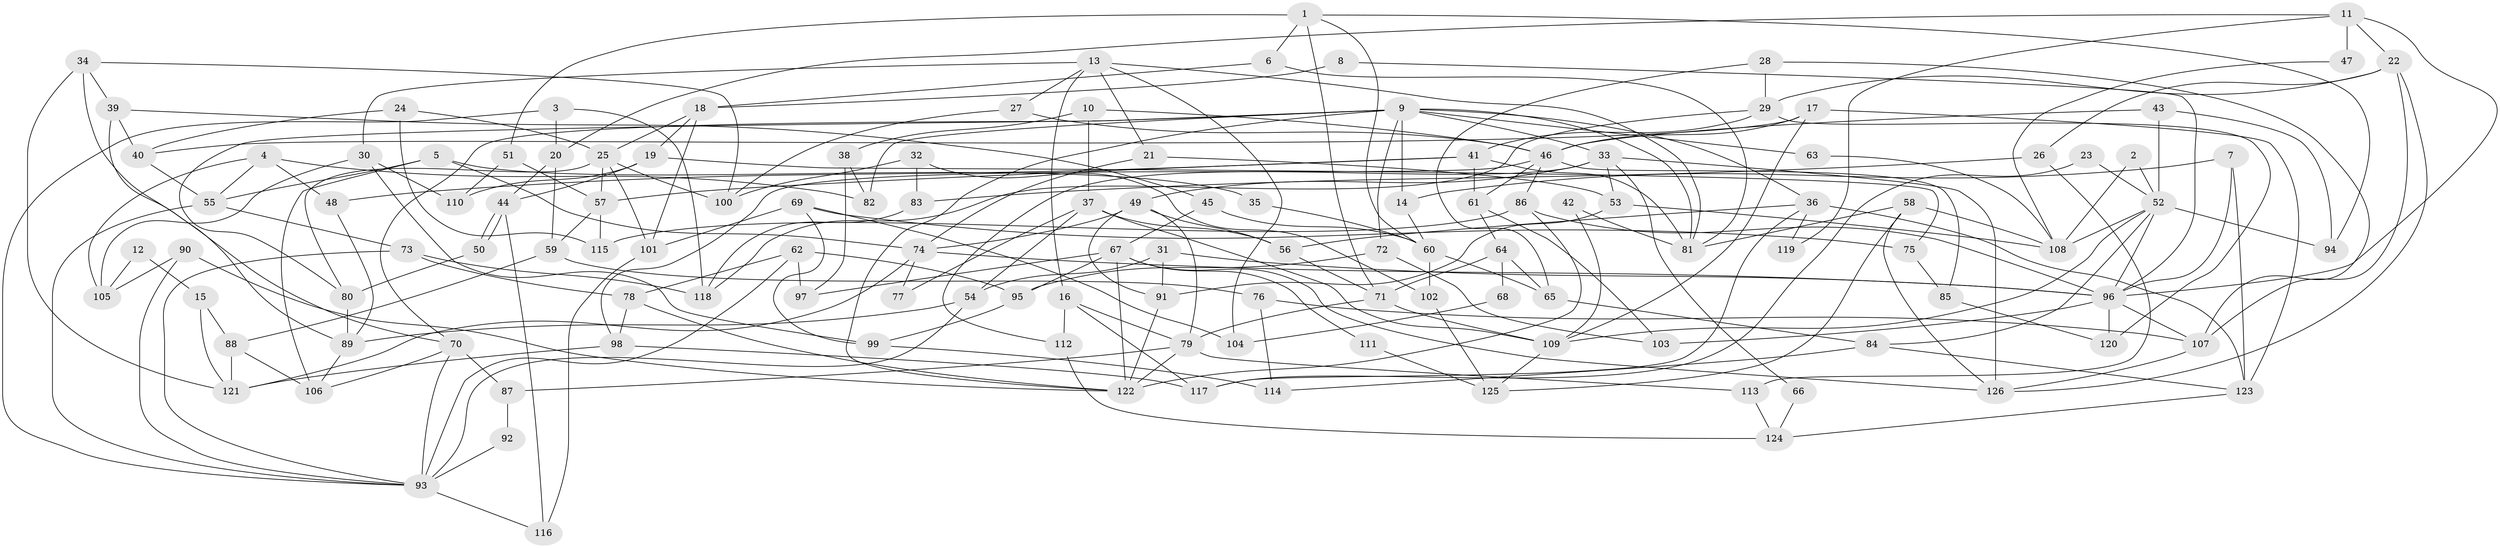 // Generated by graph-tools (version 1.1) at 2025/11/02/27/25 16:11:22]
// undirected, 126 vertices, 252 edges
graph export_dot {
graph [start="1"]
  node [color=gray90,style=filled];
  1;
  2;
  3;
  4;
  5;
  6;
  7;
  8;
  9;
  10;
  11;
  12;
  13;
  14;
  15;
  16;
  17;
  18;
  19;
  20;
  21;
  22;
  23;
  24;
  25;
  26;
  27;
  28;
  29;
  30;
  31;
  32;
  33;
  34;
  35;
  36;
  37;
  38;
  39;
  40;
  41;
  42;
  43;
  44;
  45;
  46;
  47;
  48;
  49;
  50;
  51;
  52;
  53;
  54;
  55;
  56;
  57;
  58;
  59;
  60;
  61;
  62;
  63;
  64;
  65;
  66;
  67;
  68;
  69;
  70;
  71;
  72;
  73;
  74;
  75;
  76;
  77;
  78;
  79;
  80;
  81;
  82;
  83;
  84;
  85;
  86;
  87;
  88;
  89;
  90;
  91;
  92;
  93;
  94;
  95;
  96;
  97;
  98;
  99;
  100;
  101;
  102;
  103;
  104;
  105;
  106;
  107;
  108;
  109;
  110;
  111;
  112;
  113;
  114;
  115;
  116;
  117;
  118;
  119;
  120;
  121;
  122;
  123;
  124;
  125;
  126;
  1 -- 94;
  1 -- 71;
  1 -- 6;
  1 -- 51;
  1 -- 60;
  2 -- 108;
  2 -- 52;
  3 -- 118;
  3 -- 93;
  3 -- 20;
  4 -- 55;
  4 -- 48;
  4 -- 82;
  4 -- 105;
  5 -- 55;
  5 -- 106;
  5 -- 35;
  5 -- 74;
  6 -- 81;
  6 -- 18;
  7 -- 14;
  7 -- 96;
  7 -- 123;
  8 -- 96;
  8 -- 18;
  9 -- 122;
  9 -- 70;
  9 -- 14;
  9 -- 33;
  9 -- 36;
  9 -- 63;
  9 -- 72;
  9 -- 80;
  9 -- 81;
  9 -- 82;
  10 -- 37;
  10 -- 46;
  10 -- 38;
  11 -- 96;
  11 -- 22;
  11 -- 20;
  11 -- 47;
  11 -- 119;
  12 -- 105;
  12 -- 15;
  13 -- 16;
  13 -- 81;
  13 -- 21;
  13 -- 27;
  13 -- 30;
  13 -- 104;
  14 -- 60;
  15 -- 121;
  15 -- 88;
  16 -- 79;
  16 -- 117;
  16 -- 112;
  17 -- 109;
  17 -- 123;
  17 -- 40;
  17 -- 46;
  18 -- 25;
  18 -- 19;
  18 -- 101;
  19 -- 44;
  19 -- 75;
  19 -- 110;
  20 -- 44;
  20 -- 59;
  21 -- 74;
  21 -- 53;
  22 -- 126;
  22 -- 107;
  22 -- 26;
  22 -- 29;
  23 -- 117;
  23 -- 52;
  24 -- 40;
  24 -- 25;
  24 -- 115;
  25 -- 100;
  25 -- 57;
  25 -- 80;
  25 -- 101;
  26 -- 113;
  26 -- 83;
  27 -- 46;
  27 -- 100;
  28 -- 29;
  28 -- 107;
  28 -- 65;
  29 -- 41;
  29 -- 118;
  29 -- 120;
  30 -- 99;
  30 -- 105;
  30 -- 110;
  31 -- 96;
  31 -- 91;
  31 -- 54;
  32 -- 100;
  32 -- 83;
  32 -- 102;
  33 -- 53;
  33 -- 49;
  33 -- 66;
  33 -- 112;
  33 -- 126;
  34 -- 39;
  34 -- 121;
  34 -- 70;
  34 -- 100;
  35 -- 60;
  36 -- 123;
  36 -- 56;
  36 -- 117;
  36 -- 119;
  37 -- 54;
  37 -- 56;
  37 -- 77;
  37 -- 109;
  38 -- 82;
  38 -- 97;
  39 -- 40;
  39 -- 89;
  39 -- 45;
  40 -- 55;
  41 -- 61;
  41 -- 57;
  41 -- 48;
  41 -- 81;
  42 -- 81;
  42 -- 109;
  43 -- 52;
  43 -- 46;
  43 -- 94;
  44 -- 50;
  44 -- 50;
  44 -- 116;
  45 -- 67;
  45 -- 60;
  46 -- 86;
  46 -- 61;
  46 -- 85;
  46 -- 98;
  47 -- 108;
  48 -- 89;
  49 -- 79;
  49 -- 56;
  49 -- 74;
  49 -- 91;
  50 -- 80;
  51 -- 110;
  51 -- 57;
  52 -- 96;
  52 -- 109;
  52 -- 84;
  52 -- 94;
  52 -- 108;
  53 -- 91;
  53 -- 108;
  54 -- 93;
  54 -- 89;
  55 -- 93;
  55 -- 73;
  56 -- 71;
  57 -- 115;
  57 -- 59;
  58 -- 108;
  58 -- 81;
  58 -- 125;
  58 -- 126;
  59 -- 76;
  59 -- 88;
  60 -- 65;
  60 -- 102;
  61 -- 64;
  61 -- 103;
  62 -- 78;
  62 -- 97;
  62 -- 93;
  62 -- 95;
  63 -- 108;
  64 -- 65;
  64 -- 71;
  64 -- 68;
  65 -- 84;
  66 -- 124;
  67 -- 95;
  67 -- 126;
  67 -- 97;
  67 -- 111;
  67 -- 122;
  68 -- 104;
  69 -- 75;
  69 -- 101;
  69 -- 99;
  69 -- 104;
  70 -- 93;
  70 -- 87;
  70 -- 106;
  71 -- 109;
  71 -- 79;
  72 -- 103;
  72 -- 95;
  73 -- 93;
  73 -- 78;
  73 -- 118;
  74 -- 77;
  74 -- 96;
  74 -- 121;
  75 -- 85;
  76 -- 114;
  76 -- 107;
  78 -- 98;
  78 -- 122;
  79 -- 122;
  79 -- 87;
  79 -- 113;
  80 -- 89;
  83 -- 118;
  84 -- 114;
  84 -- 123;
  85 -- 120;
  86 -- 122;
  86 -- 96;
  86 -- 115;
  87 -- 92;
  88 -- 106;
  88 -- 121;
  89 -- 106;
  90 -- 93;
  90 -- 105;
  90 -- 122;
  91 -- 122;
  92 -- 93;
  93 -- 116;
  95 -- 99;
  96 -- 107;
  96 -- 103;
  96 -- 120;
  98 -- 121;
  98 -- 117;
  99 -- 114;
  101 -- 116;
  102 -- 125;
  107 -- 126;
  109 -- 125;
  111 -- 125;
  112 -- 124;
  113 -- 124;
  123 -- 124;
}
